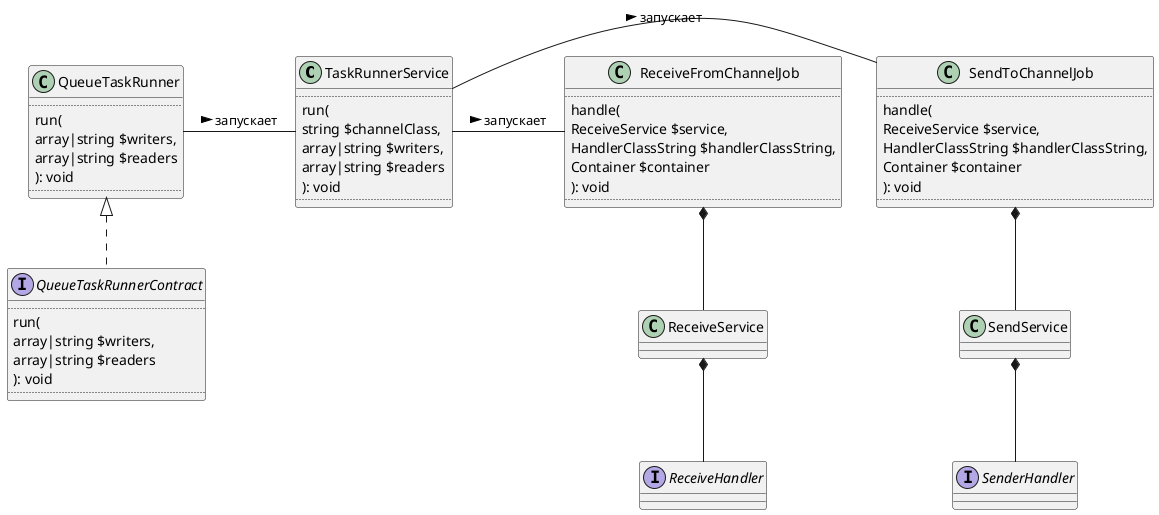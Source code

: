 @startuml
class TaskRunnerService {
..
run(
string $channelClass,
array|string $writers,
array|string $readers
): void
..
}

interface QueueTaskRunnerContract {
..
run(
array|string $writers,
array|string $readers
): void
..
}

class QueueTaskRunner {
..
run(
array|string $writers,
array|string $readers
): void
..
}

interface ReceiveHandler
interface SenderHandler

class SendToChannelJob {
..
handle(
ReceiveService $service,
HandlerClassString $handlerClassString,
Container $container
): void
..
}
class SendService

class ReceiveFromChannelJob {
..
handle(
ReceiveService $service,
HandlerClassString $handlerClassString,
Container $container
): void
..
}
class ReceiveService


QueueTaskRunner - TaskRunnerService: запускает >
QueueTaskRunner <|.. QueueTaskRunnerContract


TaskRunnerService - SendToChannelJob: запускает >
TaskRunnerService - ReceiveFromChannelJob: запускает >

SendToChannelJob *-- SendService
SendService *-- SenderHandler
ReceiveFromChannelJob *-- ReceiveService
ReceiveService *-- ReceiveHandler
@enduml
